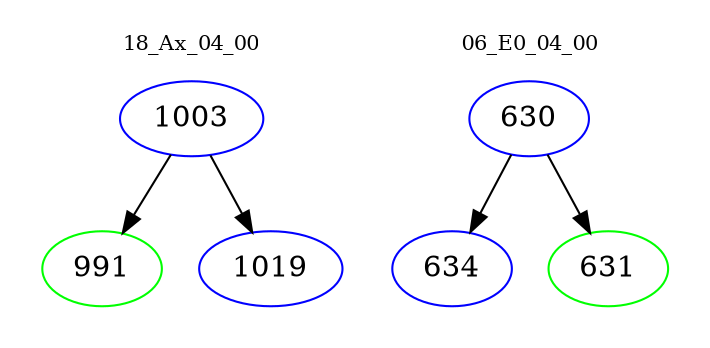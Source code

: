 digraph{
subgraph cluster_0 {
color = white
label = "18_Ax_04_00";
fontsize=10;
T0_1003 [label="1003", color="blue"]
T0_1003 -> T0_991 [color="black"]
T0_991 [label="991", color="green"]
T0_1003 -> T0_1019 [color="black"]
T0_1019 [label="1019", color="blue"]
}
subgraph cluster_1 {
color = white
label = "06_E0_04_00";
fontsize=10;
T1_630 [label="630", color="blue"]
T1_630 -> T1_634 [color="black"]
T1_634 [label="634", color="blue"]
T1_630 -> T1_631 [color="black"]
T1_631 [label="631", color="green"]
}
}
